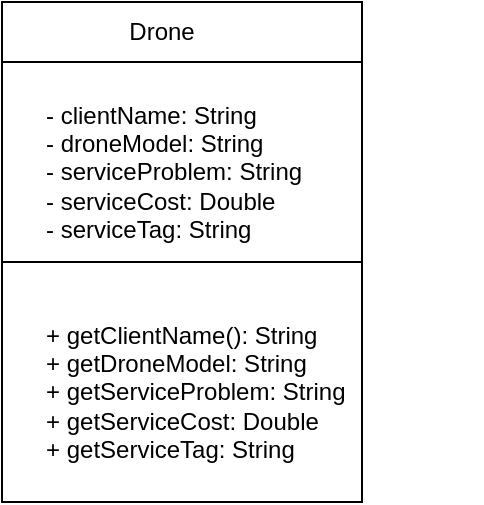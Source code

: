 <mxfile version="21.2.8" type="device">
  <diagram name="Page-1" id="9VdLThQsg_5GTOw_huOw">
    <mxGraphModel dx="1098" dy="828" grid="1" gridSize="10" guides="1" tooltips="1" connect="1" arrows="1" fold="1" page="1" pageScale="1" pageWidth="850" pageHeight="1100" math="0" shadow="0">
      <root>
        <mxCell id="0" />
        <mxCell id="1" parent="0" />
        <mxCell id="rmyOTJE35zIWG7AMoSqe-1" value="" style="rounded=0;whiteSpace=wrap;html=1;" vertex="1" parent="1">
          <mxGeometry x="210" y="120" width="180" height="230" as="geometry" />
        </mxCell>
        <mxCell id="rmyOTJE35zIWG7AMoSqe-2" value="" style="rounded=0;whiteSpace=wrap;html=1;" vertex="1" parent="1">
          <mxGeometry x="210" y="250" width="180" height="120" as="geometry" />
        </mxCell>
        <mxCell id="rmyOTJE35zIWG7AMoSqe-3" value="" style="rounded=0;whiteSpace=wrap;html=1;" vertex="1" parent="1">
          <mxGeometry x="210" y="120" width="180" height="30" as="geometry" />
        </mxCell>
        <mxCell id="rmyOTJE35zIWG7AMoSqe-4" value="Drone" style="text;html=1;strokeColor=none;fillColor=none;align=center;verticalAlign=middle;whiteSpace=wrap;rounded=0;" vertex="1" parent="1">
          <mxGeometry x="260" y="120" width="60" height="30" as="geometry" />
        </mxCell>
        <mxCell id="rmyOTJE35zIWG7AMoSqe-5" value="- clientName: String&lt;br&gt;- droneModel: String&lt;br&gt;- serviceProblem: String&lt;br&gt;- serviceCost: Double&lt;br&gt;&lt;div style=&quot;&quot;&gt;&lt;span style=&quot;background-color: initial;&quot;&gt;- serviceTag: String&lt;/span&gt;&lt;/div&gt;" style="text;html=1;strokeColor=none;fillColor=none;align=left;verticalAlign=middle;whiteSpace=wrap;rounded=0;" vertex="1" parent="1">
          <mxGeometry x="230" y="150" width="220" height="110" as="geometry" />
        </mxCell>
        <mxCell id="rmyOTJE35zIWG7AMoSqe-6" value="+ getClientName(): String&lt;br&gt;+ getDroneModel: String&lt;br&gt;+ getServiceProblem: String&lt;br&gt;+ getServiceCost: Double&lt;br&gt;&lt;div style=&quot;&quot;&gt;&lt;span style=&quot;background-color: initial;&quot;&gt;+ getServiceTag: String&lt;/span&gt;&lt;/div&gt;" style="text;html=1;strokeColor=none;fillColor=none;align=left;verticalAlign=middle;whiteSpace=wrap;rounded=0;" vertex="1" parent="1">
          <mxGeometry x="230" y="260" width="220" height="110" as="geometry" />
        </mxCell>
      </root>
    </mxGraphModel>
  </diagram>
</mxfile>
